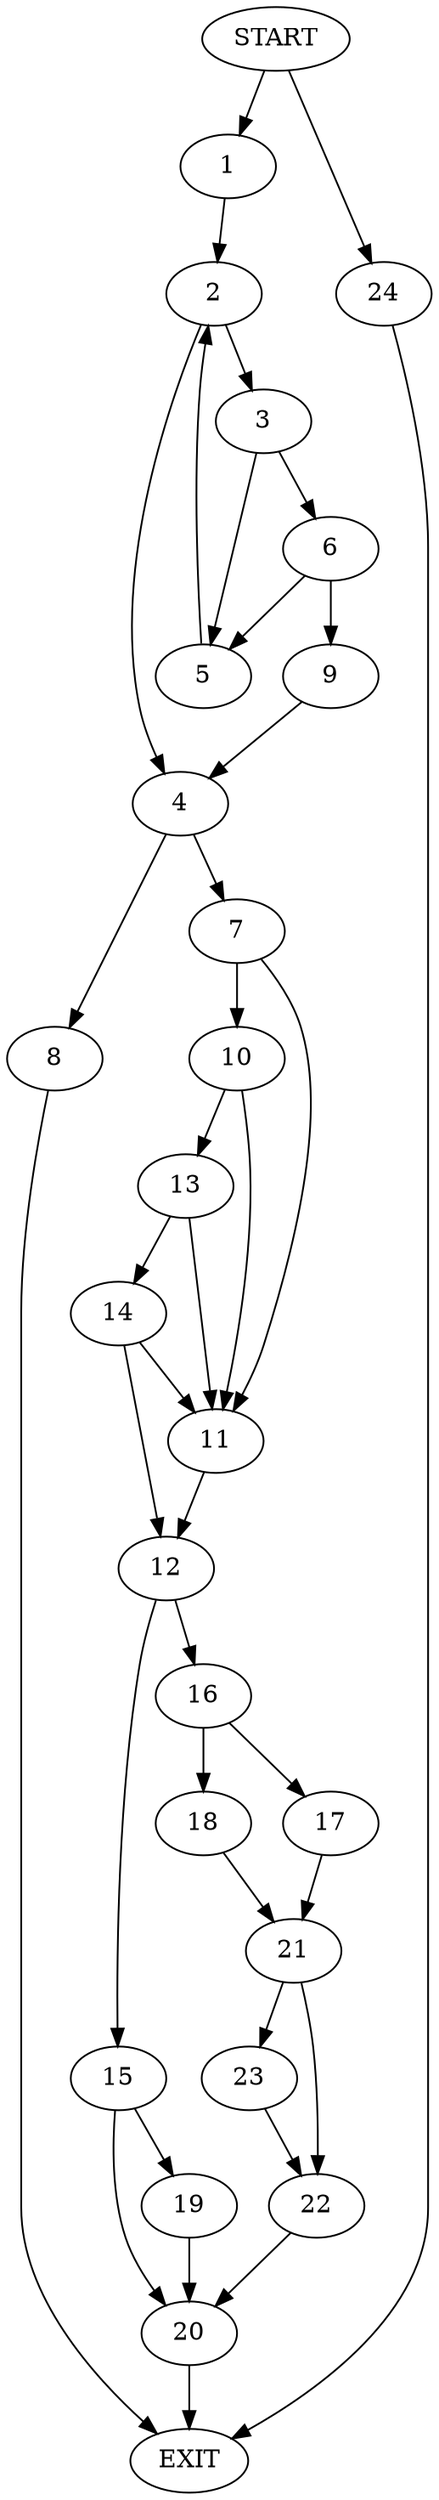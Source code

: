 digraph {
0 [label="START"]
25 [label="EXIT"]
0 -> 1
1 -> 2
2 -> 3
2 -> 4
3 -> 5
3 -> 6
4 -> 7
4 -> 8
5 -> 2
6 -> 9
6 -> 5
9 -> 4
8 -> 25
7 -> 10
7 -> 11
11 -> 12
10 -> 13
10 -> 11
13 -> 14
13 -> 11
14 -> 12
14 -> 11
12 -> 15
12 -> 16
16 -> 17
16 -> 18
15 -> 19
15 -> 20
18 -> 21
17 -> 21
21 -> 22
21 -> 23
22 -> 20
23 -> 22
20 -> 25
19 -> 20
0 -> 24
24 -> 25
}
